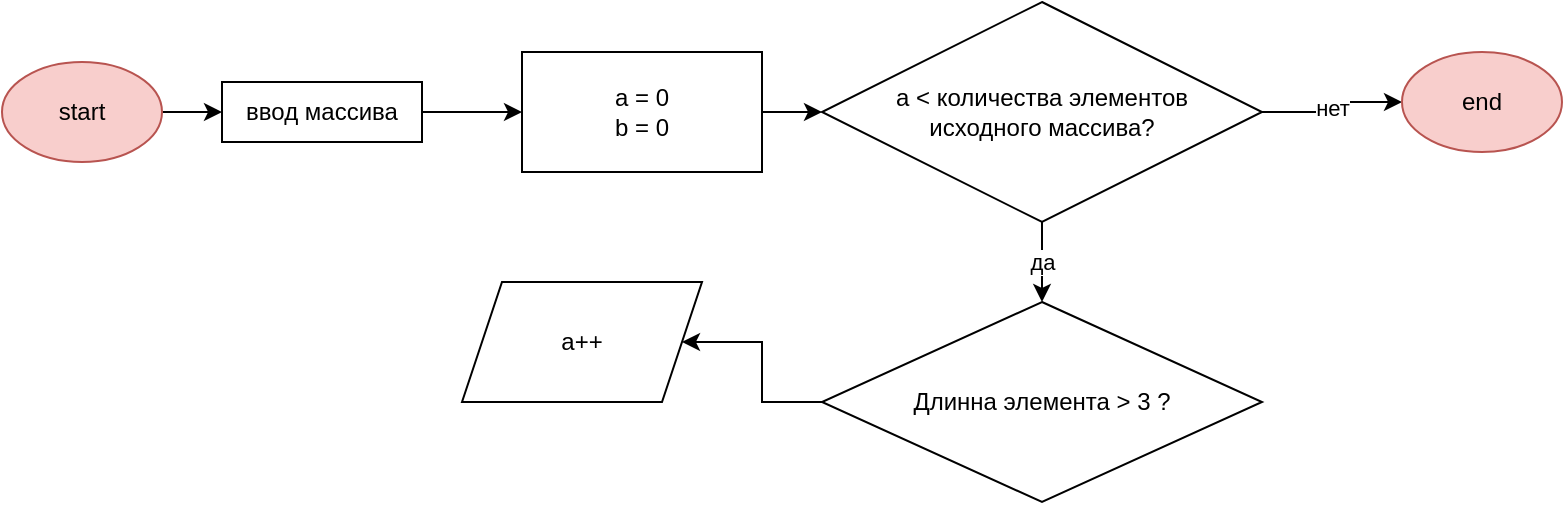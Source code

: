 <mxfile version="17.4.0" type="device"><diagram id="6yaw-v_l5FBooNgW02mn" name="Page-1"><mxGraphModel dx="1038" dy="489" grid="1" gridSize="10" guides="1" tooltips="1" connect="1" arrows="1" fold="1" page="1" pageScale="1" pageWidth="827" pageHeight="1169" math="0" shadow="0"><root><mxCell id="0"/><mxCell id="1" parent="0"/><mxCell id="0HA1OAdbAglYOE-isktB-8" style="edgeStyle=orthogonalEdgeStyle;rounded=0;orthogonalLoop=1;jettySize=auto;html=1;" edge="1" parent="1" source="0HA1OAdbAglYOE-isktB-1" target="0HA1OAdbAglYOE-isktB-3"><mxGeometry relative="1" as="geometry"/></mxCell><mxCell id="0HA1OAdbAglYOE-isktB-1" value="start" style="ellipse;whiteSpace=wrap;html=1;fillColor=#f8cecc;strokeColor=#b85450;" vertex="1" parent="1"><mxGeometry x="20" y="40" width="80" height="50" as="geometry"/></mxCell><mxCell id="0HA1OAdbAglYOE-isktB-9" style="edgeStyle=orthogonalEdgeStyle;rounded=0;orthogonalLoop=1;jettySize=auto;html=1;entryX=0;entryY=0.5;entryDx=0;entryDy=0;" edge="1" parent="1" source="0HA1OAdbAglYOE-isktB-3" target="0HA1OAdbAglYOE-isktB-4"><mxGeometry relative="1" as="geometry"/></mxCell><mxCell id="0HA1OAdbAglYOE-isktB-3" value="ввод массива" style="rounded=0;whiteSpace=wrap;html=1;" vertex="1" parent="1"><mxGeometry x="130" y="50" width="100" height="30" as="geometry"/></mxCell><mxCell id="0HA1OAdbAglYOE-isktB-10" style="edgeStyle=orthogonalEdgeStyle;rounded=0;orthogonalLoop=1;jettySize=auto;html=1;entryX=0;entryY=0.5;entryDx=0;entryDy=0;" edge="1" parent="1" source="0HA1OAdbAglYOE-isktB-4" target="0HA1OAdbAglYOE-isktB-5"><mxGeometry relative="1" as="geometry"/></mxCell><mxCell id="0HA1OAdbAglYOE-isktB-4" value="а = 0&lt;br&gt;b = 0" style="rounded=0;whiteSpace=wrap;html=1;" vertex="1" parent="1"><mxGeometry x="280" y="35" width="120" height="60" as="geometry"/></mxCell><mxCell id="0HA1OAdbAglYOE-isktB-7" value="нет" style="edgeStyle=orthogonalEdgeStyle;rounded=0;orthogonalLoop=1;jettySize=auto;html=1;" edge="1" parent="1" source="0HA1OAdbAglYOE-isktB-5" target="0HA1OAdbAglYOE-isktB-6"><mxGeometry relative="1" as="geometry"/></mxCell><mxCell id="0HA1OAdbAglYOE-isktB-13" value="да" style="edgeStyle=orthogonalEdgeStyle;rounded=0;orthogonalLoop=1;jettySize=auto;html=1;" edge="1" parent="1" source="0HA1OAdbAglYOE-isktB-5" target="0HA1OAdbAglYOE-isktB-12"><mxGeometry relative="1" as="geometry"/></mxCell><mxCell id="0HA1OAdbAglYOE-isktB-5" value="а &amp;lt; количества элементов&lt;br&gt;исходного массива?" style="rhombus;whiteSpace=wrap;html=1;" vertex="1" parent="1"><mxGeometry x="430" y="10" width="220" height="110" as="geometry"/></mxCell><mxCell id="0HA1OAdbAglYOE-isktB-6" value="end" style="ellipse;whiteSpace=wrap;html=1;fillColor=#f8cecc;strokeColor=#b85450;" vertex="1" parent="1"><mxGeometry x="720" y="35" width="80" height="50" as="geometry"/></mxCell><mxCell id="0HA1OAdbAglYOE-isktB-15" style="edgeStyle=orthogonalEdgeStyle;rounded=0;orthogonalLoop=1;jettySize=auto;html=1;entryX=1;entryY=0.5;entryDx=0;entryDy=0;" edge="1" parent="1" source="0HA1OAdbAglYOE-isktB-12" target="0HA1OAdbAglYOE-isktB-14"><mxGeometry relative="1" as="geometry"/></mxCell><mxCell id="0HA1OAdbAglYOE-isktB-12" value="Длинна элемента &amp;gt; 3 ?" style="rhombus;whiteSpace=wrap;html=1;labelBackgroundColor=#FFFFFF;" vertex="1" parent="1"><mxGeometry x="430" y="160" width="220" height="100" as="geometry"/></mxCell><mxCell id="0HA1OAdbAglYOE-isktB-14" value="а++" style="shape=parallelogram;perimeter=parallelogramPerimeter;whiteSpace=wrap;html=1;fixedSize=1;labelBackgroundColor=#FFFFFF;" vertex="1" parent="1"><mxGeometry x="250" y="150" width="120" height="60" as="geometry"/></mxCell></root></mxGraphModel></diagram></mxfile>